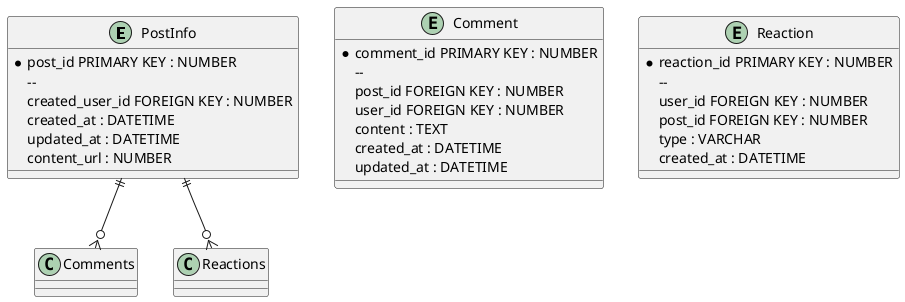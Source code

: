 @startuml

entity "PostInfo" {
	* post_id PRIMARY KEY : NUMBER
  	--
  	created_user_id FOREIGN KEY : NUMBER
	created_at : DATETIME
	updated_at : DATETIME
	content_url : NUMBER
}

entity "Comment" {
	* comment_id PRIMARY KEY : NUMBER
  	--
	post_id FOREIGN KEY : NUMBER
  	user_id FOREIGN KEY : NUMBER
	content : TEXT
	created_at : DATETIME
	updated_at : DATETIME
}

entity "Reaction" {
	* reaction_id PRIMARY KEY : NUMBER
  	--
  	user_id FOREIGN KEY : NUMBER
	post_id FOREIGN KEY : NUMBER
	type : VARCHAR
	created_at : DATETIME
}

PostInfo ||--o{ Comments
PostInfo ||--o{ Reactions
  
@enduml